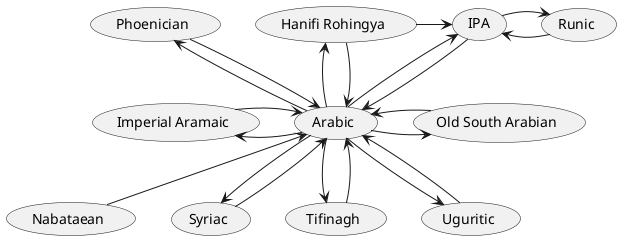 @startuml
'https://plantuml.com/use-case-diagram

(Arabic) -up-> (Hanifi Rohingya)
(Arabic) <-up- (Hanifi Rohingya)
(Arabic) -up-> (IPA)
(Arabic) <-up- (IPA)
(Runic) -left-> (IPA)
(Runic) <-left- (IPA)
(IPA) <-left- (Hanifi Rohingya)
(Arabic) -up-> (Phoenician)
(Arabic) <-up- (Phoenician)
'(Arabic) --> (Nabataean)
(Arabic) <-- (Nabataean)
'(IPA) <-- (Nabataean)
(Arabic) -> (Old South Arabian)
(Arabic) <- (Old South Arabian)
(Arabic) -left-> (Imperial Aramaic)
(Arabic) <-left- (Imperial Aramaic)
(Arabic) --> (Syriac)
(Arabic) <-- (Syriac)
(Arabic) --> (Tifinagh)
(Arabic) <-- (Tifinagh)
(Arabic) --> (Uguritic)
(Arabic) <-- (Uguritic)

@enduml
